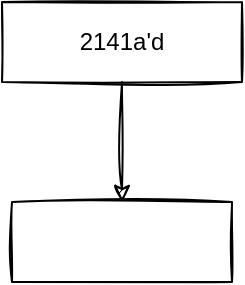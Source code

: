 <mxfile version="17.5.0" type="github">
  <diagram id="xUJiRP_OMW59JbWLwC5A" name="第 1 页">
    <mxGraphModel dx="889" dy="588" grid="1" gridSize="10" guides="1" tooltips="1" connect="1" arrows="1" fold="1" page="1" pageScale="1" pageWidth="827" pageHeight="1169" math="0" shadow="0">
      <root>
        <mxCell id="0" />
        <mxCell id="1" parent="0" />
        <mxCell id="pJOVx2OP605_xHO01Uwe-5" style="edgeStyle=orthogonalEdgeStyle;rounded=0;sketch=1;orthogonalLoop=1;jettySize=auto;html=1;exitX=0.5;exitY=1;exitDx=0;exitDy=0;entryX=0.5;entryY=0;entryDx=0;entryDy=0;" edge="1" parent="1" source="pJOVx2OP605_xHO01Uwe-2" target="pJOVx2OP605_xHO01Uwe-3">
          <mxGeometry relative="1" as="geometry" />
        </mxCell>
        <mxCell id="pJOVx2OP605_xHO01Uwe-2" value="2141a&#39;d" style="rounded=0;whiteSpace=wrap;html=1;sketch=1;" vertex="1" parent="1">
          <mxGeometry x="130" y="150" width="120" height="40" as="geometry" />
        </mxCell>
        <mxCell id="pJOVx2OP605_xHO01Uwe-3" value="" style="rounded=0;whiteSpace=wrap;html=1;sketch=1;" vertex="1" parent="1">
          <mxGeometry x="135" y="250" width="110" height="40" as="geometry" />
        </mxCell>
      </root>
    </mxGraphModel>
  </diagram>
</mxfile>
